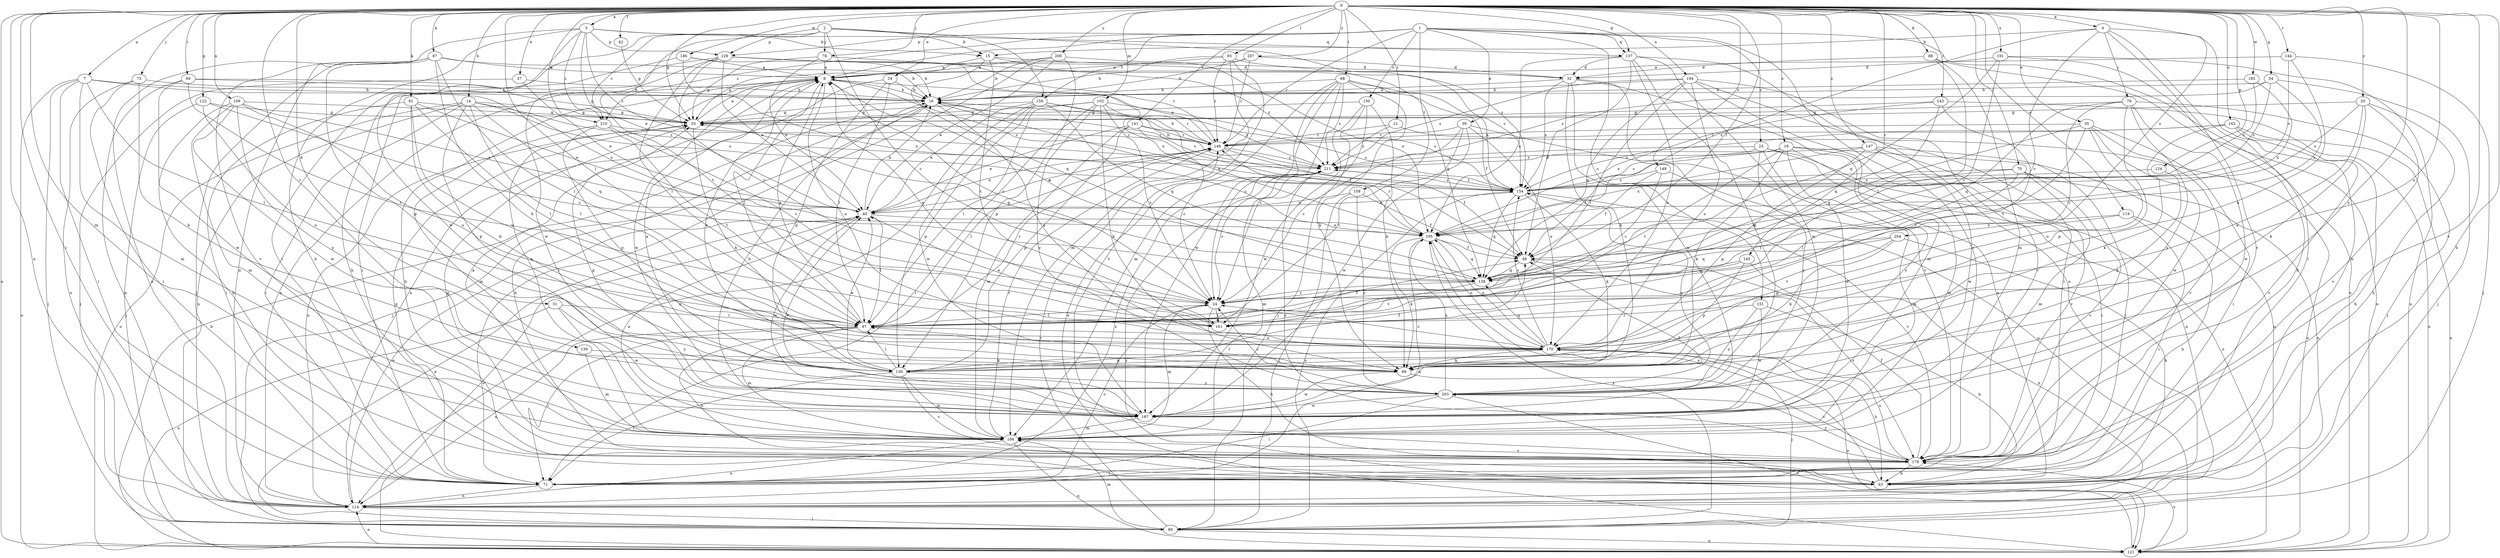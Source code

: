 strict digraph  {
0;
1;
2;
3;
4;
7;
8;
14;
15;
16;
18;
20;
21;
23;
24;
31;
32;
34;
35;
37;
39;
40;
42;
48;
54;
55;
63;
68;
69;
70;
71;
73;
78;
79;
80;
81;
87;
88;
89;
93;
97;
102;
106;
109;
114;
119;
121;
122;
124;
129;
130;
137;
138;
139;
141;
143;
144;
145;
146;
147;
149;
150;
151;
154;
158;
159;
161;
162;
170;
178;
185;
186;
187;
191;
194;
195;
200;
203;
204;
207;
210;
211;
0 -> 3  [label=a];
0 -> 4  [label=a];
0 -> 7  [label=a];
0 -> 14  [label=b];
0 -> 18  [label=c];
0 -> 20  [label=c];
0 -> 21  [label=c];
0 -> 31  [label=d];
0 -> 34  [label=e];
0 -> 35  [label=e];
0 -> 37  [label=e];
0 -> 42  [label=f];
0 -> 48  [label=f];
0 -> 54  [label=g];
0 -> 55  [label=g];
0 -> 63  [label=h];
0 -> 68  [label=i];
0 -> 69  [label=i];
0 -> 70  [label=i];
0 -> 71  [label=i];
0 -> 73  [label=j];
0 -> 78  [label=j];
0 -> 81  [label=k];
0 -> 87  [label=k];
0 -> 88  [label=k];
0 -> 93  [label=l];
0 -> 97  [label=l];
0 -> 102  [label=m];
0 -> 106  [label=m];
0 -> 109  [label=n];
0 -> 114  [label=n];
0 -> 119  [label=o];
0 -> 121  [label=o];
0 -> 122  [label=p];
0 -> 124  [label=p];
0 -> 137  [label=q];
0 -> 139  [label=r];
0 -> 141  [label=r];
0 -> 143  [label=r];
0 -> 144  [label=r];
0 -> 145  [label=r];
0 -> 147  [label=s];
0 -> 149  [label=s];
0 -> 162  [label=u];
0 -> 170  [label=u];
0 -> 178  [label=v];
0 -> 185  [label=w];
0 -> 186  [label=w];
0 -> 191  [label=x];
0 -> 194  [label=x];
0 -> 200  [label=y];
0 -> 203  [label=y];
0 -> 204  [label=z];
0 -> 207  [label=z];
0 -> 210  [label=z];
1 -> 8  [label=a];
1 -> 23  [label=c];
1 -> 39  [label=e];
1 -> 121  [label=o];
1 -> 129  [label=p];
1 -> 137  [label=q];
1 -> 146  [label=r];
1 -> 150  [label=s];
1 -> 151  [label=s];
1 -> 158  [label=t];
1 -> 159  [label=t];
1 -> 178  [label=v];
1 -> 210  [label=z];
2 -> 15  [label=b];
2 -> 24  [label=c];
2 -> 71  [label=i];
2 -> 78  [label=j];
2 -> 129  [label=p];
2 -> 154  [label=s];
2 -> 159  [label=t];
2 -> 161  [label=t];
2 -> 210  [label=z];
3 -> 15  [label=b];
3 -> 40  [label=e];
3 -> 63  [label=h];
3 -> 114  [label=n];
3 -> 129  [label=p];
3 -> 137  [label=q];
3 -> 187  [label=w];
3 -> 210  [label=z];
3 -> 211  [label=z];
4 -> 15  [label=b];
4 -> 24  [label=c];
4 -> 63  [label=h];
4 -> 71  [label=i];
4 -> 79  [label=j];
4 -> 178  [label=v];
4 -> 195  [label=x];
7 -> 16  [label=b];
7 -> 71  [label=i];
7 -> 80  [label=j];
7 -> 97  [label=l];
7 -> 106  [label=m];
7 -> 121  [label=o];
7 -> 195  [label=x];
8 -> 16  [label=b];
8 -> 24  [label=c];
8 -> 63  [label=h];
8 -> 97  [label=l];
8 -> 154  [label=s];
8 -> 170  [label=u];
8 -> 187  [label=w];
14 -> 55  [label=g];
14 -> 71  [label=i];
14 -> 97  [label=l];
14 -> 114  [label=n];
14 -> 121  [label=o];
14 -> 130  [label=p];
14 -> 138  [label=q];
14 -> 154  [label=s];
14 -> 211  [label=z];
15 -> 8  [label=a];
15 -> 32  [label=d];
15 -> 138  [label=q];
15 -> 154  [label=s];
15 -> 161  [label=t];
16 -> 55  [label=g];
16 -> 63  [label=h];
16 -> 80  [label=j];
16 -> 154  [label=s];
16 -> 170  [label=u];
16 -> 195  [label=x];
18 -> 48  [label=f];
18 -> 71  [label=i];
18 -> 89  [label=k];
18 -> 106  [label=m];
18 -> 114  [label=n];
18 -> 161  [label=t];
18 -> 203  [label=y];
18 -> 211  [label=z];
20 -> 55  [label=g];
20 -> 63  [label=h];
20 -> 89  [label=k];
20 -> 154  [label=s];
20 -> 170  [label=u];
20 -> 178  [label=v];
21 -> 121  [label=o];
21 -> 146  [label=r];
21 -> 211  [label=z];
23 -> 114  [label=n];
23 -> 121  [label=o];
23 -> 154  [label=s];
23 -> 187  [label=w];
23 -> 203  [label=y];
23 -> 211  [label=z];
24 -> 63  [label=h];
24 -> 97  [label=l];
24 -> 106  [label=m];
24 -> 161  [label=t];
31 -> 97  [label=l];
31 -> 121  [label=o];
31 -> 187  [label=w];
31 -> 203  [label=y];
32 -> 16  [label=b];
32 -> 89  [label=k];
32 -> 114  [label=n];
32 -> 154  [label=s];
32 -> 178  [label=v];
32 -> 187  [label=w];
34 -> 16  [label=b];
34 -> 97  [label=l];
34 -> 114  [label=n];
34 -> 130  [label=p];
35 -> 71  [label=i];
35 -> 138  [label=q];
35 -> 146  [label=r];
35 -> 161  [label=t];
35 -> 170  [label=u];
35 -> 178  [label=v];
35 -> 187  [label=w];
37 -> 16  [label=b];
37 -> 40  [label=e];
37 -> 80  [label=j];
39 -> 24  [label=c];
39 -> 121  [label=o];
39 -> 146  [label=r];
39 -> 161  [label=t];
39 -> 170  [label=u];
39 -> 187  [label=w];
40 -> 16  [label=b];
40 -> 97  [label=l];
40 -> 121  [label=o];
40 -> 146  [label=r];
40 -> 187  [label=w];
40 -> 195  [label=x];
42 -> 55  [label=g];
48 -> 138  [label=q];
48 -> 178  [label=v];
54 -> 16  [label=b];
54 -> 80  [label=j];
54 -> 154  [label=s];
54 -> 195  [label=x];
54 -> 211  [label=z];
55 -> 8  [label=a];
55 -> 89  [label=k];
55 -> 114  [label=n];
55 -> 146  [label=r];
63 -> 195  [label=x];
68 -> 16  [label=b];
68 -> 24  [label=c];
68 -> 48  [label=f];
68 -> 89  [label=k];
68 -> 106  [label=m];
68 -> 121  [label=o];
68 -> 154  [label=s];
68 -> 187  [label=w];
68 -> 211  [label=z];
69 -> 16  [label=b];
69 -> 55  [label=g];
69 -> 114  [label=n];
69 -> 161  [label=t];
69 -> 187  [label=w];
70 -> 97  [label=l];
70 -> 106  [label=m];
70 -> 114  [label=n];
70 -> 138  [label=q];
70 -> 154  [label=s];
70 -> 178  [label=v];
71 -> 24  [label=c];
71 -> 55  [label=g];
71 -> 114  [label=n];
71 -> 211  [label=z];
73 -> 16  [label=b];
73 -> 71  [label=i];
73 -> 89  [label=k];
73 -> 114  [label=n];
78 -> 8  [label=a];
78 -> 40  [label=e];
78 -> 55  [label=g];
78 -> 211  [label=z];
79 -> 24  [label=c];
79 -> 55  [label=g];
79 -> 80  [label=j];
79 -> 130  [label=p];
79 -> 138  [label=q];
79 -> 187  [label=w];
79 -> 203  [label=y];
80 -> 40  [label=e];
80 -> 106  [label=m];
80 -> 121  [label=o];
80 -> 146  [label=r];
80 -> 154  [label=s];
80 -> 195  [label=x];
81 -> 40  [label=e];
81 -> 55  [label=g];
81 -> 71  [label=i];
81 -> 89  [label=k];
81 -> 97  [label=l];
81 -> 170  [label=u];
87 -> 8  [label=a];
87 -> 16  [label=b];
87 -> 80  [label=j];
87 -> 89  [label=k];
87 -> 97  [label=l];
87 -> 114  [label=n];
87 -> 130  [label=p];
87 -> 178  [label=v];
88 -> 32  [label=d];
88 -> 97  [label=l];
88 -> 106  [label=m];
88 -> 121  [label=o];
89 -> 97  [label=l];
89 -> 178  [label=v];
89 -> 187  [label=w];
93 -> 8  [label=a];
93 -> 16  [label=b];
93 -> 106  [label=m];
93 -> 138  [label=q];
93 -> 146  [label=r];
93 -> 178  [label=v];
97 -> 8  [label=a];
97 -> 48  [label=f];
97 -> 63  [label=h];
97 -> 71  [label=i];
97 -> 106  [label=m];
97 -> 114  [label=n];
97 -> 146  [label=r];
97 -> 170  [label=u];
102 -> 24  [label=c];
102 -> 55  [label=g];
102 -> 71  [label=i];
102 -> 89  [label=k];
102 -> 97  [label=l];
102 -> 146  [label=r];
102 -> 154  [label=s];
102 -> 203  [label=y];
106 -> 8  [label=a];
106 -> 40  [label=e];
106 -> 114  [label=n];
106 -> 121  [label=o];
106 -> 146  [label=r];
106 -> 178  [label=v];
109 -> 40  [label=e];
109 -> 55  [label=g];
109 -> 63  [label=h];
109 -> 106  [label=m];
109 -> 170  [label=u];
109 -> 187  [label=w];
109 -> 203  [label=y];
114 -> 8  [label=a];
114 -> 40  [label=e];
114 -> 80  [label=j];
119 -> 63  [label=h];
119 -> 71  [label=i];
119 -> 130  [label=p];
119 -> 195  [label=x];
121 -> 16  [label=b];
121 -> 114  [label=n];
121 -> 178  [label=v];
121 -> 211  [label=z];
122 -> 24  [label=c];
122 -> 55  [label=g];
122 -> 80  [label=j];
122 -> 170  [label=u];
124 -> 89  [label=k];
124 -> 154  [label=s];
129 -> 24  [label=c];
129 -> 32  [label=d];
129 -> 40  [label=e];
129 -> 71  [label=i];
129 -> 97  [label=l];
129 -> 146  [label=r];
129 -> 187  [label=w];
129 -> 195  [label=x];
130 -> 8  [label=a];
130 -> 40  [label=e];
130 -> 48  [label=f];
130 -> 71  [label=i];
130 -> 97  [label=l];
130 -> 106  [label=m];
130 -> 178  [label=v];
130 -> 203  [label=y];
137 -> 32  [label=d];
137 -> 48  [label=f];
137 -> 114  [label=n];
137 -> 170  [label=u];
137 -> 187  [label=w];
137 -> 195  [label=x];
137 -> 203  [label=y];
138 -> 8  [label=a];
138 -> 24  [label=c];
138 -> 55  [label=g];
138 -> 161  [label=t];
139 -> 89  [label=k];
139 -> 106  [label=m];
141 -> 24  [label=c];
141 -> 40  [label=e];
141 -> 106  [label=m];
141 -> 130  [label=p];
141 -> 146  [label=r];
141 -> 154  [label=s];
143 -> 55  [label=g];
143 -> 121  [label=o];
143 -> 138  [label=q];
143 -> 161  [label=t];
143 -> 195  [label=x];
144 -> 8  [label=a];
144 -> 80  [label=j];
144 -> 154  [label=s];
144 -> 170  [label=u];
145 -> 97  [label=l];
145 -> 114  [label=n];
145 -> 130  [label=p];
145 -> 138  [label=q];
146 -> 8  [label=a];
146 -> 16  [label=b];
146 -> 40  [label=e];
146 -> 48  [label=f];
146 -> 97  [label=l];
146 -> 211  [label=z];
147 -> 71  [label=i];
147 -> 130  [label=p];
147 -> 178  [label=v];
147 -> 187  [label=w];
147 -> 195  [label=x];
147 -> 211  [label=z];
149 -> 24  [label=c];
149 -> 48  [label=f];
149 -> 106  [label=m];
149 -> 154  [label=s];
150 -> 24  [label=c];
150 -> 55  [label=g];
150 -> 80  [label=j];
150 -> 89  [label=k];
150 -> 187  [label=w];
151 -> 63  [label=h];
151 -> 97  [label=l];
151 -> 187  [label=w];
151 -> 203  [label=y];
154 -> 40  [label=e];
154 -> 89  [label=k];
154 -> 138  [label=q];
154 -> 178  [label=v];
154 -> 211  [label=z];
158 -> 40  [label=e];
158 -> 48  [label=f];
158 -> 80  [label=j];
158 -> 203  [label=y];
159 -> 40  [label=e];
159 -> 48  [label=f];
159 -> 55  [label=g];
159 -> 114  [label=n];
159 -> 130  [label=p];
159 -> 138  [label=q];
159 -> 187  [label=w];
159 -> 211  [label=z];
161 -> 8  [label=a];
161 -> 40  [label=e];
162 -> 63  [label=h];
162 -> 89  [label=k];
162 -> 121  [label=o];
162 -> 146  [label=r];
162 -> 154  [label=s];
162 -> 178  [label=v];
170 -> 24  [label=c];
170 -> 63  [label=h];
170 -> 80  [label=j];
170 -> 89  [label=k];
170 -> 121  [label=o];
170 -> 130  [label=p];
170 -> 138  [label=q];
170 -> 154  [label=s];
170 -> 195  [label=x];
178 -> 8  [label=a];
178 -> 48  [label=f];
178 -> 55  [label=g];
178 -> 63  [label=h];
178 -> 71  [label=i];
178 -> 170  [label=u];
178 -> 203  [label=y];
178 -> 211  [label=z];
185 -> 16  [label=b];
185 -> 154  [label=s];
185 -> 195  [label=x];
186 -> 8  [label=a];
186 -> 16  [label=b];
186 -> 63  [label=h];
186 -> 195  [label=x];
187 -> 16  [label=b];
187 -> 40  [label=e];
187 -> 48  [label=f];
187 -> 55  [label=g];
187 -> 106  [label=m];
191 -> 24  [label=c];
191 -> 32  [label=d];
191 -> 63  [label=h];
191 -> 121  [label=o];
191 -> 138  [label=q];
194 -> 16  [label=b];
194 -> 71  [label=i];
194 -> 97  [label=l];
194 -> 106  [label=m];
194 -> 138  [label=q];
194 -> 170  [label=u];
194 -> 178  [label=v];
194 -> 211  [label=z];
195 -> 48  [label=f];
195 -> 89  [label=k];
195 -> 114  [label=n];
195 -> 138  [label=q];
195 -> 146  [label=r];
195 -> 170  [label=u];
200 -> 8  [label=a];
200 -> 16  [label=b];
200 -> 40  [label=e];
200 -> 71  [label=i];
200 -> 130  [label=p];
200 -> 195  [label=x];
203 -> 8  [label=a];
203 -> 24  [label=c];
203 -> 71  [label=i];
203 -> 121  [label=o];
203 -> 154  [label=s];
203 -> 187  [label=w];
203 -> 195  [label=x];
204 -> 48  [label=f];
204 -> 63  [label=h];
204 -> 89  [label=k];
204 -> 138  [label=q];
204 -> 161  [label=t];
207 -> 16  [label=b];
207 -> 32  [label=d];
207 -> 55  [label=g];
207 -> 146  [label=r];
210 -> 24  [label=c];
210 -> 106  [label=m];
210 -> 130  [label=p];
210 -> 146  [label=r];
210 -> 161  [label=t];
211 -> 16  [label=b];
211 -> 24  [label=c];
211 -> 106  [label=m];
211 -> 154  [label=s];
}

